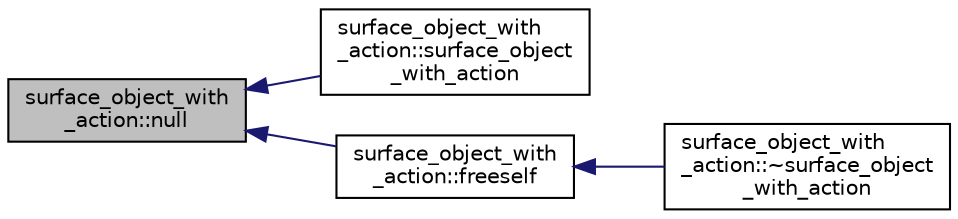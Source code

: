 digraph "surface_object_with_action::null"
{
  edge [fontname="Helvetica",fontsize="10",labelfontname="Helvetica",labelfontsize="10"];
  node [fontname="Helvetica",fontsize="10",shape=record];
  rankdir="LR";
  Node1929 [label="surface_object_with\l_action::null",height=0.2,width=0.4,color="black", fillcolor="grey75", style="filled", fontcolor="black"];
  Node1929 -> Node1930 [dir="back",color="midnightblue",fontsize="10",style="solid",fontname="Helvetica"];
  Node1930 [label="surface_object_with\l_action::surface_object\l_with_action",height=0.2,width=0.4,color="black", fillcolor="white", style="filled",URL="$db/d28/classsurface__object__with__action.html#a0bbd7fbace8f0057225b08c708c53d8d"];
  Node1929 -> Node1931 [dir="back",color="midnightblue",fontsize="10",style="solid",fontname="Helvetica"];
  Node1931 [label="surface_object_with\l_action::freeself",height=0.2,width=0.4,color="black", fillcolor="white", style="filled",URL="$db/d28/classsurface__object__with__action.html#a736510cad6c3cd2dd2f554bcf05d5293"];
  Node1931 -> Node1932 [dir="back",color="midnightblue",fontsize="10",style="solid",fontname="Helvetica"];
  Node1932 [label="surface_object_with\l_action::~surface_object\l_with_action",height=0.2,width=0.4,color="black", fillcolor="white", style="filled",URL="$db/d28/classsurface__object__with__action.html#a037d0d8b8dd76f7d37a827aef76b48eb"];
}
